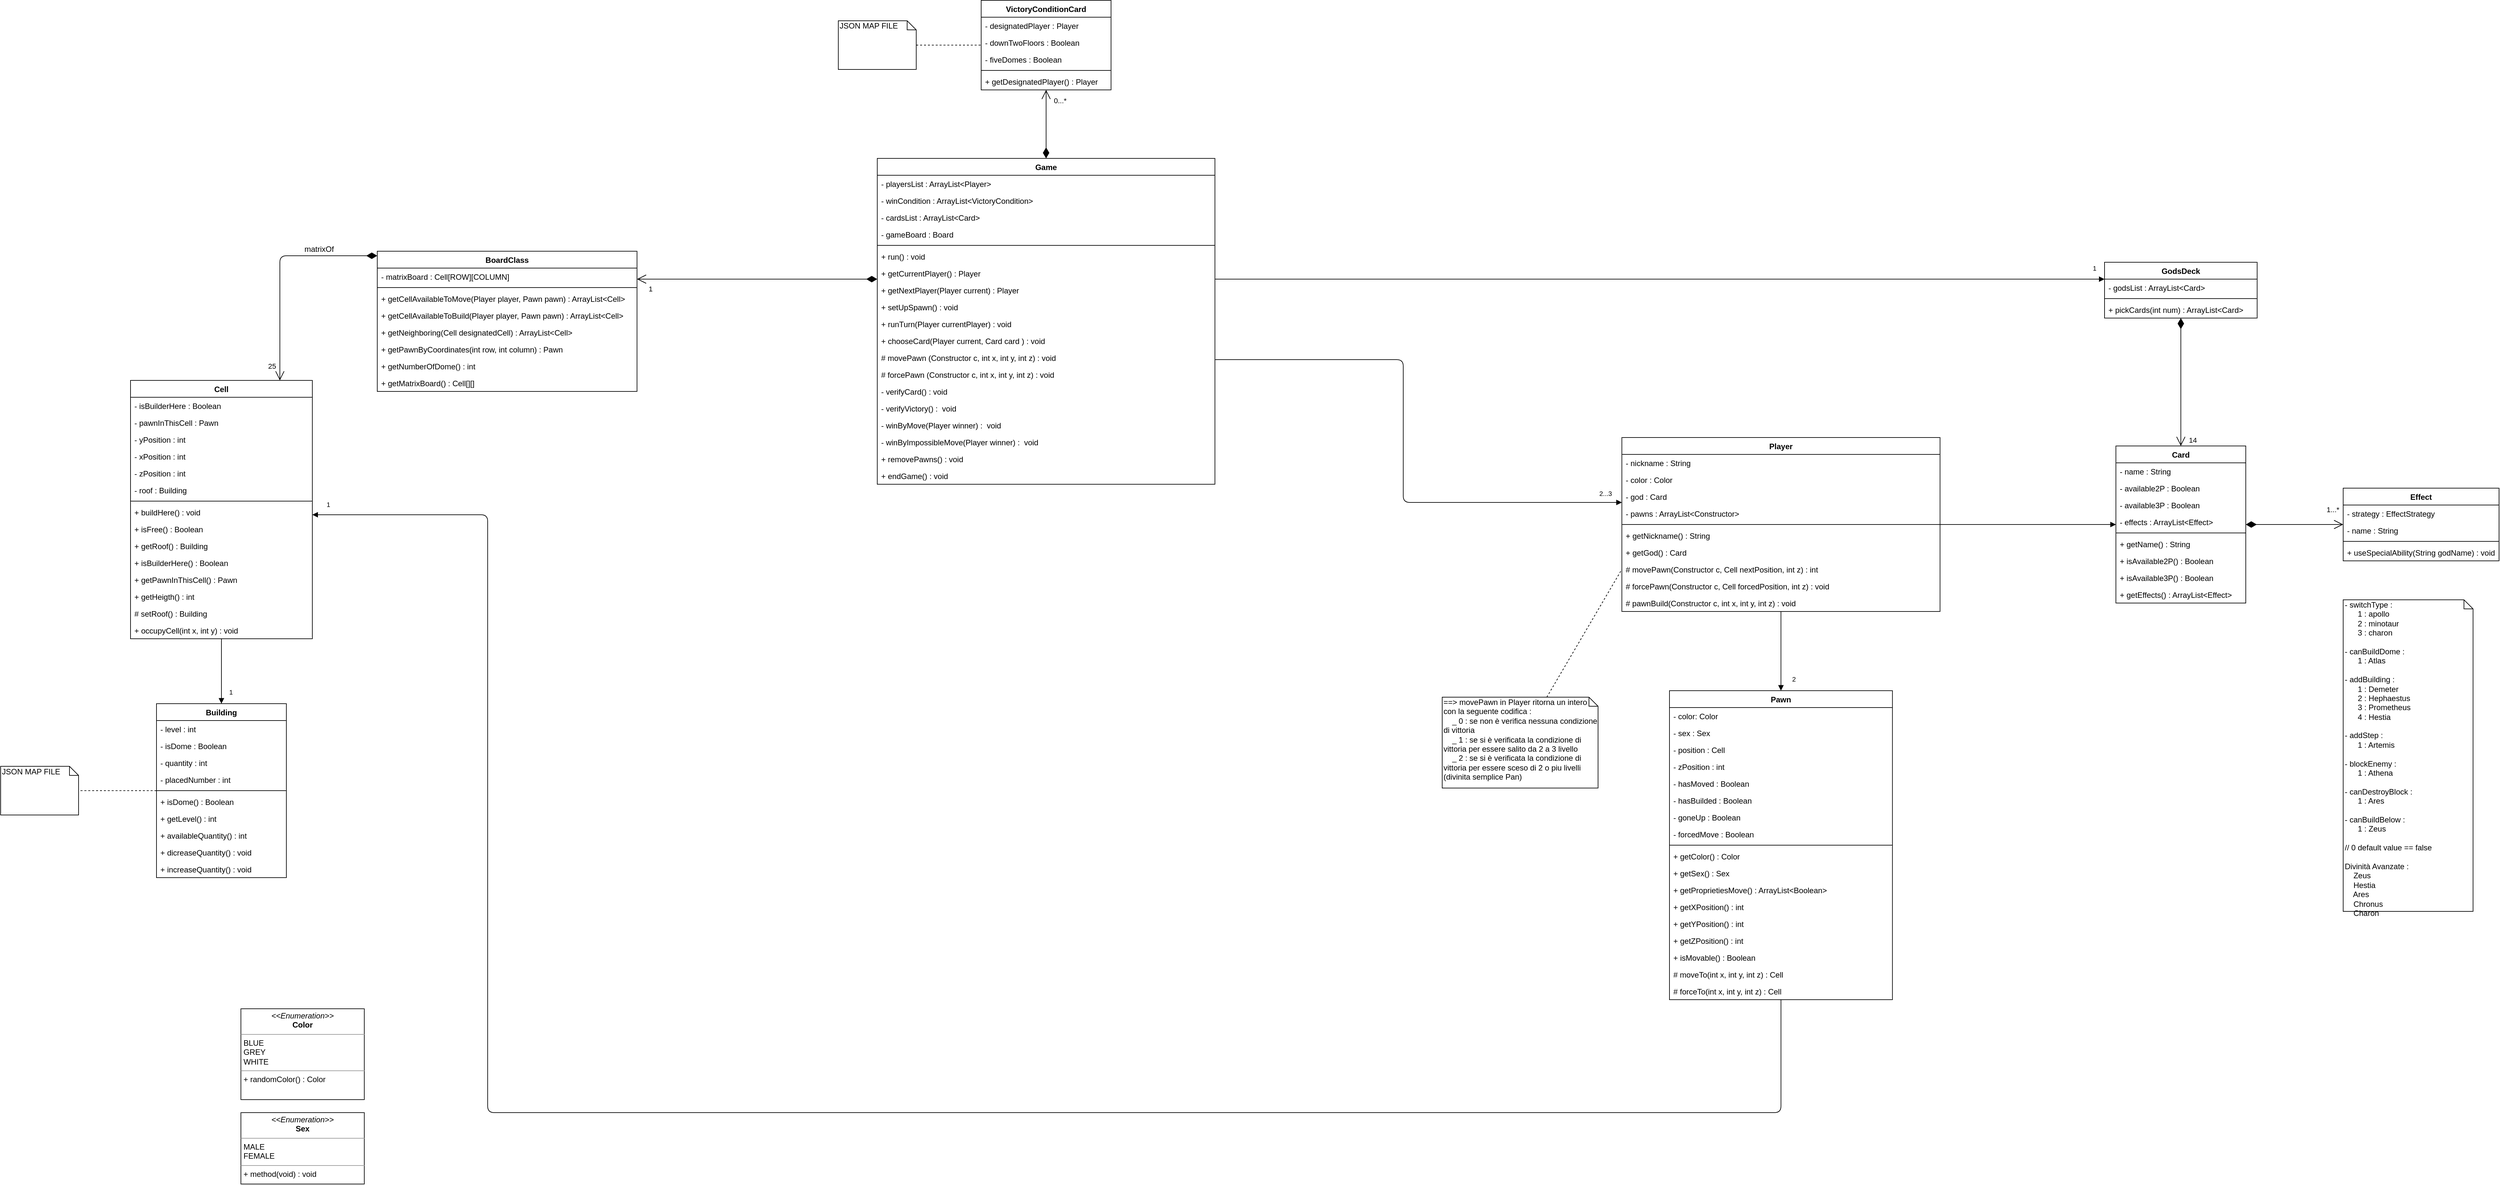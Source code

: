 <mxfile version="12.6.5" type="device"><diagram id="C5RBs43oDa-KdzZeNtuy" name="Page-1"><mxGraphModel dx="3125" dy="2961" grid="1" gridSize="10" guides="1" tooltips="1" connect="1" arrows="1" fold="1" page="1" pageScale="1" pageWidth="827" pageHeight="1169" math="0" shadow="0"><root><mxCell id="WIyWlLk6GJQsqaUBKTNV-0"/><mxCell id="WIyWlLk6GJQsqaUBKTNV-1" parent="WIyWlLk6GJQsqaUBKTNV-0"/><mxCell id="KKBj19ePeuLJQEBYgydt-0" value="BoardClass" style="swimlane;fontStyle=1;align=center;verticalAlign=top;childLayout=stackLayout;horizontal=1;startSize=26;horizontalStack=0;resizeParent=1;resizeParentMax=0;resizeLast=0;collapsible=1;marginBottom=0;" parent="WIyWlLk6GJQsqaUBKTNV-1" vertex="1"><mxGeometry x="170" y="113" width="400" height="216" as="geometry"/></mxCell><mxCell id="KKBj19ePeuLJQEBYgydt-1" value="- matrixBoard : Cell[ROW][COLUMN]" style="text;strokeColor=none;fillColor=none;align=left;verticalAlign=top;spacingLeft=4;spacingRight=4;overflow=hidden;rotatable=0;points=[[0,0.5],[1,0.5]];portConstraint=eastwest;" parent="KKBj19ePeuLJQEBYgydt-0" vertex="1"><mxGeometry y="26" width="400" height="26" as="geometry"/></mxCell><mxCell id="KKBj19ePeuLJQEBYgydt-2" value="" style="line;strokeWidth=1;fillColor=none;align=left;verticalAlign=middle;spacingTop=-1;spacingLeft=3;spacingRight=3;rotatable=0;labelPosition=right;points=[];portConstraint=eastwest;" parent="KKBj19ePeuLJQEBYgydt-0" vertex="1"><mxGeometry y="52" width="400" height="8" as="geometry"/></mxCell><mxCell id="EL_tBwu9Z3KFaEUrqZkQ-2" value="+ getCellAvailableToMove(Player player, Pawn pawn) : ArrayList&lt;Cell&gt;" style="text;strokeColor=none;fillColor=none;align=left;verticalAlign=top;spacingLeft=4;spacingRight=4;overflow=hidden;rotatable=0;points=[[0,0.5],[1,0.5]];portConstraint=eastwest;" parent="KKBj19ePeuLJQEBYgydt-0" vertex="1"><mxGeometry y="60" width="400" height="26" as="geometry"/></mxCell><mxCell id="ksKZEaWM99kx8WfKfbnw-0" value="+ getCellAvailableToBuild(Player player, Pawn pawn) : ArrayList&lt;Cell&gt;" style="text;strokeColor=none;fillColor=none;align=left;verticalAlign=top;spacingLeft=4;spacingRight=4;overflow=hidden;rotatable=0;points=[[0,0.5],[1,0.5]];portConstraint=eastwest;" parent="KKBj19ePeuLJQEBYgydt-0" vertex="1"><mxGeometry y="86" width="400" height="26" as="geometry"/></mxCell><mxCell id="ksKZEaWM99kx8WfKfbnw-1" value="+ getNeighboring(Cell designatedCell) : ArrayList&lt;Cell&gt;" style="text;strokeColor=none;fillColor=none;align=left;verticalAlign=top;spacingLeft=4;spacingRight=4;overflow=hidden;rotatable=0;points=[[0,0.5],[1,0.5]];portConstraint=eastwest;" parent="KKBj19ePeuLJQEBYgydt-0" vertex="1"><mxGeometry y="112" width="400" height="26" as="geometry"/></mxCell><mxCell id="TvlhtUGF-s3SV8EAWSFl-13" value="+ getPawnByCoordinates(int row, int column) : Pawn" style="text;strokeColor=none;fillColor=none;align=left;verticalAlign=top;spacingLeft=4;spacingRight=4;overflow=hidden;rotatable=0;points=[[0,0.5],[1,0.5]];portConstraint=eastwest;" parent="KKBj19ePeuLJQEBYgydt-0" vertex="1"><mxGeometry y="138" width="400" height="26" as="geometry"/></mxCell><mxCell id="EL_tBwu9Z3KFaEUrqZkQ-1" value="+ getNumberOfDome() : int" style="text;strokeColor=none;fillColor=none;align=left;verticalAlign=top;spacingLeft=4;spacingRight=4;overflow=hidden;rotatable=0;points=[[0,0.5],[1,0.5]];portConstraint=eastwest;" parent="KKBj19ePeuLJQEBYgydt-0" vertex="1"><mxGeometry y="164" width="400" height="26" as="geometry"/></mxCell><mxCell id="KKBj19ePeuLJQEBYgydt-3" value="+ getMatrixBoard() : Cell[][]" style="text;strokeColor=none;fillColor=none;align=left;verticalAlign=top;spacingLeft=4;spacingRight=4;overflow=hidden;rotatable=0;points=[[0,0.5],[1,0.5]];portConstraint=eastwest;" parent="KKBj19ePeuLJQEBYgydt-0" vertex="1"><mxGeometry y="190" width="400" height="26" as="geometry"/></mxCell><mxCell id="KKBj19ePeuLJQEBYgydt-4" value="Pawn" style="swimlane;fontStyle=1;align=center;verticalAlign=top;childLayout=stackLayout;horizontal=1;startSize=26;horizontalStack=0;resizeParent=1;resizeParentMax=0;resizeLast=0;collapsible=1;marginBottom=0;" parent="WIyWlLk6GJQsqaUBKTNV-1" vertex="1"><mxGeometry x="2160" y="790" width="343.35" height="476" as="geometry"/></mxCell><mxCell id="KKBj19ePeuLJQEBYgydt-5" value="- color: Color" style="text;strokeColor=none;fillColor=none;align=left;verticalAlign=top;spacingLeft=4;spacingRight=4;overflow=hidden;rotatable=0;points=[[0,0.5],[1,0.5]];portConstraint=eastwest;" parent="KKBj19ePeuLJQEBYgydt-4" vertex="1"><mxGeometry y="26" width="343.35" height="26" as="geometry"/></mxCell><mxCell id="mHpFmc2E0BVhhPX51jJ9-6" value="- sex : Sex" style="text;strokeColor=none;fillColor=none;align=left;verticalAlign=top;spacingLeft=4;spacingRight=4;overflow=hidden;rotatable=0;points=[[0,0.5],[1,0.5]];portConstraint=eastwest;" parent="KKBj19ePeuLJQEBYgydt-4" vertex="1"><mxGeometry y="52" width="343.35" height="26" as="geometry"/></mxCell><mxCell id="TvlhtUGF-s3SV8EAWSFl-18" value="- position : Cell" style="text;strokeColor=none;fillColor=none;align=left;verticalAlign=top;spacingLeft=4;spacingRight=4;overflow=hidden;rotatable=0;points=[[0,0.5],[1,0.5]];portConstraint=eastwest;" parent="KKBj19ePeuLJQEBYgydt-4" vertex="1"><mxGeometry y="78" width="343.35" height="26" as="geometry"/></mxCell><mxCell id="KKBj19ePeuLJQEBYgydt-9" value="- zPosition : int" style="text;strokeColor=none;fillColor=none;align=left;verticalAlign=top;spacingLeft=4;spacingRight=4;overflow=hidden;rotatable=0;points=[[0,0.5],[1,0.5]];portConstraint=eastwest;" parent="KKBj19ePeuLJQEBYgydt-4" vertex="1"><mxGeometry y="104" width="343.35" height="26" as="geometry"/></mxCell><mxCell id="KKBj19ePeuLJQEBYgydt-13" value="- hasMoved : Boolean" style="text;strokeColor=none;fillColor=none;align=left;verticalAlign=top;spacingLeft=4;spacingRight=4;overflow=hidden;rotatable=0;points=[[0,0.5],[1,0.5]];portConstraint=eastwest;" parent="KKBj19ePeuLJQEBYgydt-4" vertex="1"><mxGeometry y="130" width="343.35" height="26" as="geometry"/></mxCell><mxCell id="KKBj19ePeuLJQEBYgydt-14" value="- hasBuilded : Boolean" style="text;strokeColor=none;fillColor=none;align=left;verticalAlign=top;spacingLeft=4;spacingRight=4;overflow=hidden;rotatable=0;points=[[0,0.5],[1,0.5]];portConstraint=eastwest;" parent="KKBj19ePeuLJQEBYgydt-4" vertex="1"><mxGeometry y="156" width="343.35" height="26" as="geometry"/></mxCell><mxCell id="KKBj19ePeuLJQEBYgydt-15" value="- goneUp : Boolean" style="text;strokeColor=none;fillColor=none;align=left;verticalAlign=top;spacingLeft=4;spacingRight=4;overflow=hidden;rotatable=0;points=[[0,0.5],[1,0.5]];portConstraint=eastwest;" parent="KKBj19ePeuLJQEBYgydt-4" vertex="1"><mxGeometry y="182" width="343.35" height="26" as="geometry"/></mxCell><mxCell id="KKBj19ePeuLJQEBYgydt-8" value="- forcedMove : Boolean" style="text;strokeColor=none;fillColor=none;align=left;verticalAlign=top;spacingLeft=4;spacingRight=4;overflow=hidden;rotatable=0;points=[[0,0.5],[1,0.5]];portConstraint=eastwest;" parent="KKBj19ePeuLJQEBYgydt-4" vertex="1"><mxGeometry y="208" width="343.35" height="26" as="geometry"/></mxCell><mxCell id="KKBj19ePeuLJQEBYgydt-6" value="" style="line;strokeWidth=1;fillColor=none;align=left;verticalAlign=middle;spacingTop=-1;spacingLeft=3;spacingRight=3;rotatable=0;labelPosition=right;points=[];portConstraint=eastwest;" parent="KKBj19ePeuLJQEBYgydt-4" vertex="1"><mxGeometry y="234" width="343.35" height="8" as="geometry"/></mxCell><mxCell id="zfdEBgsm6b1xXmvojQ0t-10" value="+ getColor() : Color" style="text;strokeColor=none;fillColor=none;align=left;verticalAlign=top;spacingLeft=4;spacingRight=4;overflow=hidden;rotatable=0;points=[[0,0.5],[1,0.5]];portConstraint=eastwest;" parent="KKBj19ePeuLJQEBYgydt-4" vertex="1"><mxGeometry y="242" width="343.35" height="26" as="geometry"/></mxCell><mxCell id="zfdEBgsm6b1xXmvojQ0t-11" value="+ getSex() : Sex" style="text;strokeColor=none;fillColor=none;align=left;verticalAlign=top;spacingLeft=4;spacingRight=4;overflow=hidden;rotatable=0;points=[[0,0.5],[1,0.5]];portConstraint=eastwest;" parent="KKBj19ePeuLJQEBYgydt-4" vertex="1"><mxGeometry y="268" width="343.35" height="26" as="geometry"/></mxCell><mxCell id="zfdEBgsm6b1xXmvojQ0t-12" value="+ getProprietiesMove() : ArrayList&lt;Boolean&gt;" style="text;strokeColor=none;fillColor=none;align=left;verticalAlign=top;spacingLeft=4;spacingRight=4;overflow=hidden;rotatable=0;points=[[0,0.5],[1,0.5]];portConstraint=eastwest;" parent="KKBj19ePeuLJQEBYgydt-4" vertex="1"><mxGeometry y="294" width="343.35" height="26" as="geometry"/></mxCell><mxCell id="TvlhtUGF-s3SV8EAWSFl-21" value="+ getXPosition() : int " style="text;strokeColor=none;fillColor=none;align=left;verticalAlign=top;spacingLeft=4;spacingRight=4;overflow=hidden;rotatable=0;points=[[0,0.5],[1,0.5]];portConstraint=eastwest;" parent="KKBj19ePeuLJQEBYgydt-4" vertex="1"><mxGeometry y="320" width="343.35" height="26" as="geometry"/></mxCell><mxCell id="TvlhtUGF-s3SV8EAWSFl-20" value="+ getYPosition() : int " style="text;strokeColor=none;fillColor=none;align=left;verticalAlign=top;spacingLeft=4;spacingRight=4;overflow=hidden;rotatable=0;points=[[0,0.5],[1,0.5]];portConstraint=eastwest;" parent="KKBj19ePeuLJQEBYgydt-4" vertex="1"><mxGeometry y="346" width="343.35" height="26" as="geometry"/></mxCell><mxCell id="mHpFmc2E0BVhhPX51jJ9-18" value="+ getZPosition() : int " style="text;strokeColor=none;fillColor=none;align=left;verticalAlign=top;spacingLeft=4;spacingRight=4;overflow=hidden;rotatable=0;points=[[0,0.5],[1,0.5]];portConstraint=eastwest;" parent="KKBj19ePeuLJQEBYgydt-4" vertex="1"><mxGeometry y="372" width="343.35" height="26" as="geometry"/></mxCell><mxCell id="zfdEBgsm6b1xXmvojQ0t-18" value="+ isMovable() : Boolean" style="text;strokeColor=none;fillColor=none;align=left;verticalAlign=top;spacingLeft=4;spacingRight=4;overflow=hidden;rotatable=0;points=[[0,0.5],[1,0.5]];portConstraint=eastwest;" parent="KKBj19ePeuLJQEBYgydt-4" vertex="1"><mxGeometry y="398" width="343.35" height="26" as="geometry"/></mxCell><mxCell id="SgNiguLslUv2GDjwK0OZ-14" value="# moveTo(int x, int y, int z) : Cell" style="text;strokeColor=none;fillColor=none;align=left;verticalAlign=top;spacingLeft=4;spacingRight=4;overflow=hidden;rotatable=0;points=[[0,0.5],[1,0.5]];portConstraint=eastwest;" parent="KKBj19ePeuLJQEBYgydt-4" vertex="1"><mxGeometry y="424" width="343.35" height="26" as="geometry"/></mxCell><mxCell id="zfdEBgsm6b1xXmvojQ0t-13" value="# forceTo(int x, int y, int z) : Cell" style="text;strokeColor=none;fillColor=none;align=left;verticalAlign=top;spacingLeft=4;spacingRight=4;overflow=hidden;rotatable=0;points=[[0,0.5],[1,0.5]];portConstraint=eastwest;" parent="KKBj19ePeuLJQEBYgydt-4" vertex="1"><mxGeometry y="450" width="343.35" height="26" as="geometry"/></mxCell><mxCell id="KKBj19ePeuLJQEBYgydt-16" value="Building" style="swimlane;fontStyle=1;align=center;verticalAlign=top;childLayout=stackLayout;horizontal=1;startSize=26;horizontalStack=0;resizeParent=1;resizeParentMax=0;resizeLast=0;collapsible=1;marginBottom=0;" parent="WIyWlLk6GJQsqaUBKTNV-1" vertex="1"><mxGeometry x="-170" y="810" width="200" height="268" as="geometry"/></mxCell><mxCell id="KKBj19ePeuLJQEBYgydt-20" value="- level : int" style="text;strokeColor=none;fillColor=none;align=left;verticalAlign=top;spacingLeft=4;spacingRight=4;overflow=hidden;rotatable=0;points=[[0,0.5],[1,0.5]];portConstraint=eastwest;" parent="KKBj19ePeuLJQEBYgydt-16" vertex="1"><mxGeometry y="26" width="200" height="26" as="geometry"/></mxCell><mxCell id="KKBj19ePeuLJQEBYgydt-21" value="- isDome : Boolean" style="text;strokeColor=none;fillColor=none;align=left;verticalAlign=top;spacingLeft=4;spacingRight=4;overflow=hidden;rotatable=0;points=[[0,0.5],[1,0.5]];portConstraint=eastwest;" parent="KKBj19ePeuLJQEBYgydt-16" vertex="1"><mxGeometry y="52" width="200" height="26" as="geometry"/></mxCell><mxCell id="KKBj19ePeuLJQEBYgydt-22" value="- quantity : int" style="text;strokeColor=none;fillColor=none;align=left;verticalAlign=top;spacingLeft=4;spacingRight=4;overflow=hidden;rotatable=0;points=[[0,0.5],[1,0.5]];portConstraint=eastwest;" parent="KKBj19ePeuLJQEBYgydt-16" vertex="1"><mxGeometry y="78" width="200" height="26" as="geometry"/></mxCell><mxCell id="KKBj19ePeuLJQEBYgydt-23" value="- placedNumber : int" style="text;strokeColor=none;fillColor=none;align=left;verticalAlign=top;spacingLeft=4;spacingRight=4;overflow=hidden;rotatable=0;points=[[0,0.5],[1,0.5]];portConstraint=eastwest;" parent="KKBj19ePeuLJQEBYgydt-16" vertex="1"><mxGeometry y="104" width="200" height="26" as="geometry"/></mxCell><mxCell id="KKBj19ePeuLJQEBYgydt-18" value="" style="line;strokeWidth=1;fillColor=none;align=left;verticalAlign=middle;spacingTop=-1;spacingLeft=3;spacingRight=3;rotatable=0;labelPosition=right;points=[];portConstraint=eastwest;" parent="KKBj19ePeuLJQEBYgydt-16" vertex="1"><mxGeometry y="130" width="200" height="8" as="geometry"/></mxCell><mxCell id="KKBj19ePeuLJQEBYgydt-19" value="+ isDome() : Boolean&#10;" style="text;strokeColor=none;fillColor=none;align=left;verticalAlign=top;spacingLeft=4;spacingRight=4;overflow=hidden;rotatable=0;points=[[0,0.5],[1,0.5]];portConstraint=eastwest;" parent="KKBj19ePeuLJQEBYgydt-16" vertex="1"><mxGeometry y="138" width="200" height="26" as="geometry"/></mxCell><mxCell id="zfdEBgsm6b1xXmvojQ0t-14" value="+ getLevel() : int" style="text;strokeColor=none;fillColor=none;align=left;verticalAlign=top;spacingLeft=4;spacingRight=4;overflow=hidden;rotatable=0;points=[[0,0.5],[1,0.5]];portConstraint=eastwest;" parent="KKBj19ePeuLJQEBYgydt-16" vertex="1"><mxGeometry y="164" width="200" height="26" as="geometry"/></mxCell><mxCell id="zfdEBgsm6b1xXmvojQ0t-15" value="+ availableQuantity() : int" style="text;strokeColor=none;fillColor=none;align=left;verticalAlign=top;spacingLeft=4;spacingRight=4;overflow=hidden;rotatable=0;points=[[0,0.5],[1,0.5]];portConstraint=eastwest;" parent="KKBj19ePeuLJQEBYgydt-16" vertex="1"><mxGeometry y="190" width="200" height="26" as="geometry"/></mxCell><mxCell id="EL_tBwu9Z3KFaEUrqZkQ-5" value="+ dicreaseQuantity() : void" style="text;strokeColor=none;fillColor=none;align=left;verticalAlign=top;spacingLeft=4;spacingRight=4;overflow=hidden;rotatable=0;points=[[0,0.5],[1,0.5]];portConstraint=eastwest;" parent="KKBj19ePeuLJQEBYgydt-16" vertex="1"><mxGeometry y="216" width="200" height="26" as="geometry"/></mxCell><mxCell id="zfdEBgsm6b1xXmvojQ0t-16" value="+ increaseQuantity() : void" style="text;strokeColor=none;fillColor=none;align=left;verticalAlign=top;spacingLeft=4;spacingRight=4;overflow=hidden;rotatable=0;points=[[0,0.5],[1,0.5]];portConstraint=eastwest;" parent="KKBj19ePeuLJQEBYgydt-16" vertex="1"><mxGeometry y="242" width="200" height="26" as="geometry"/></mxCell><mxCell id="KKBj19ePeuLJQEBYgydt-24" value="Cell" style="swimlane;fontStyle=1;align=center;verticalAlign=top;childLayout=stackLayout;horizontal=1;startSize=26;horizontalStack=0;resizeParent=1;resizeParentMax=0;resizeLast=0;collapsible=1;marginBottom=0;" parent="WIyWlLk6GJQsqaUBKTNV-1" vertex="1"><mxGeometry x="-210" y="312" width="280" height="398" as="geometry"/></mxCell><mxCell id="KKBj19ePeuLJQEBYgydt-28" value="- isBuilderHere : Boolean" style="text;strokeColor=none;fillColor=none;align=left;verticalAlign=top;spacingLeft=4;spacingRight=4;overflow=hidden;rotatable=0;points=[[0,0.5],[1,0.5]];portConstraint=eastwest;" parent="KKBj19ePeuLJQEBYgydt-24" vertex="1"><mxGeometry y="26" width="280" height="26" as="geometry"/></mxCell><mxCell id="KKBj19ePeuLJQEBYgydt-29" value="- pawnInThisCell : Pawn" style="text;strokeColor=none;fillColor=none;align=left;verticalAlign=top;spacingLeft=4;spacingRight=4;overflow=hidden;rotatable=0;points=[[0,0.5],[1,0.5]];portConstraint=eastwest;" parent="KKBj19ePeuLJQEBYgydt-24" vertex="1"><mxGeometry y="52" width="280" height="26" as="geometry"/></mxCell><mxCell id="KKBj19ePeuLJQEBYgydt-31" value="- yPosition : int" style="text;strokeColor=none;fillColor=none;align=left;verticalAlign=top;spacingLeft=4;spacingRight=4;overflow=hidden;rotatable=0;points=[[0,0.5],[1,0.5]];portConstraint=eastwest;" parent="KKBj19ePeuLJQEBYgydt-24" vertex="1"><mxGeometry y="78" width="280" height="26" as="geometry"/></mxCell><mxCell id="KKBj19ePeuLJQEBYgydt-30" value="- xPosition : int" style="text;strokeColor=none;fillColor=none;align=left;verticalAlign=top;spacingLeft=4;spacingRight=4;overflow=hidden;rotatable=0;points=[[0,0.5],[1,0.5]];portConstraint=eastwest;" parent="KKBj19ePeuLJQEBYgydt-24" vertex="1"><mxGeometry y="104" width="280" height="26" as="geometry"/></mxCell><mxCell id="jYxs4LDhrJ-TmReLgMyf-0" value="- zPosition : int" style="text;strokeColor=none;fillColor=none;align=left;verticalAlign=top;spacingLeft=4;spacingRight=4;overflow=hidden;rotatable=0;points=[[0,0.5],[1,0.5]];portConstraint=eastwest;" parent="KKBj19ePeuLJQEBYgydt-24" vertex="1"><mxGeometry y="130" width="280" height="26" as="geometry"/></mxCell><mxCell id="KKBj19ePeuLJQEBYgydt-25" value="- roof : Building" style="text;strokeColor=none;fillColor=none;align=left;verticalAlign=top;spacingLeft=4;spacingRight=4;overflow=hidden;rotatable=0;points=[[0,0.5],[1,0.5]];portConstraint=eastwest;" parent="KKBj19ePeuLJQEBYgydt-24" vertex="1"><mxGeometry y="156" width="280" height="26" as="geometry"/></mxCell><mxCell id="KKBj19ePeuLJQEBYgydt-26" value="" style="line;strokeWidth=1;fillColor=none;align=left;verticalAlign=middle;spacingTop=-1;spacingLeft=3;spacingRight=3;rotatable=0;labelPosition=right;points=[];portConstraint=eastwest;" parent="KKBj19ePeuLJQEBYgydt-24" vertex="1"><mxGeometry y="182" width="280" height="8" as="geometry"/></mxCell><mxCell id="EL_tBwu9Z3KFaEUrqZkQ-3" value="+ buildHere() : void" style="text;strokeColor=none;fillColor=none;align=left;verticalAlign=top;spacingLeft=4;spacingRight=4;overflow=hidden;rotatable=0;points=[[0,0.5],[1,0.5]];portConstraint=eastwest;" parent="KKBj19ePeuLJQEBYgydt-24" vertex="1"><mxGeometry y="190" width="280" height="26" as="geometry"/></mxCell><mxCell id="zfdEBgsm6b1xXmvojQ0t-3" value="+ isFree() : Boolean" style="text;strokeColor=none;fillColor=none;align=left;verticalAlign=top;spacingLeft=4;spacingRight=4;overflow=hidden;rotatable=0;points=[[0,0.5],[1,0.5]];portConstraint=eastwest;" parent="KKBj19ePeuLJQEBYgydt-24" vertex="1"><mxGeometry y="216" width="280" height="26" as="geometry"/></mxCell><mxCell id="EL_tBwu9Z3KFaEUrqZkQ-4" value="+ getRoof() : Building" style="text;strokeColor=none;fillColor=none;align=left;verticalAlign=top;spacingLeft=4;spacingRight=4;overflow=hidden;rotatable=0;points=[[0,0.5],[1,0.5]];portConstraint=eastwest;" parent="KKBj19ePeuLJQEBYgydt-24" vertex="1"><mxGeometry y="242" width="280" height="26" as="geometry"/></mxCell><mxCell id="ksKZEaWM99kx8WfKfbnw-2" value="+ isBuilderHere() : Boolean" style="text;strokeColor=none;fillColor=none;align=left;verticalAlign=top;spacingLeft=4;spacingRight=4;overflow=hidden;rotatable=0;points=[[0,0.5],[1,0.5]];portConstraint=eastwest;" parent="KKBj19ePeuLJQEBYgydt-24" vertex="1"><mxGeometry y="268" width="280" height="26" as="geometry"/></mxCell><mxCell id="zfdEBgsm6b1xXmvojQ0t-4" value="+ getPawnInThisCell() : Pawn" style="text;strokeColor=none;fillColor=none;align=left;verticalAlign=top;spacingLeft=4;spacingRight=4;overflow=hidden;rotatable=0;points=[[0,0.5],[1,0.5]];portConstraint=eastwest;" parent="KKBj19ePeuLJQEBYgydt-24" vertex="1"><mxGeometry y="294" width="280" height="26" as="geometry"/></mxCell><mxCell id="jYxs4LDhrJ-TmReLgMyf-1" value="+ getHeigth() : int" style="text;strokeColor=none;fillColor=none;align=left;verticalAlign=top;spacingLeft=4;spacingRight=4;overflow=hidden;rotatable=0;points=[[0,0.5],[1,0.5]];portConstraint=eastwest;" parent="KKBj19ePeuLJQEBYgydt-24" vertex="1"><mxGeometry y="320" width="280" height="26" as="geometry"/></mxCell><mxCell id="zfdEBgsm6b1xXmvojQ0t-17" value="# setRoof() : Building" style="text;strokeColor=none;fillColor=none;align=left;verticalAlign=top;spacingLeft=4;spacingRight=4;overflow=hidden;rotatable=0;points=[[0,0.5],[1,0.5]];portConstraint=eastwest;" parent="KKBj19ePeuLJQEBYgydt-24" vertex="1"><mxGeometry y="346" width="280" height="26" as="geometry"/></mxCell><mxCell id="jYxs4LDhrJ-TmReLgMyf-7" value="+ occupyCell(int x, int y) : void" style="text;strokeColor=none;fillColor=none;align=left;verticalAlign=top;spacingLeft=4;spacingRight=4;overflow=hidden;rotatable=0;points=[[0,0.5],[1,0.5]];portConstraint=eastwest;" parent="KKBj19ePeuLJQEBYgydt-24" vertex="1"><mxGeometry y="372" width="280" height="26" as="geometry"/></mxCell><mxCell id="KKBj19ePeuLJQEBYgydt-38" value="Card" style="swimlane;fontStyle=1;align=center;verticalAlign=top;childLayout=stackLayout;horizontal=1;startSize=26;horizontalStack=0;resizeParent=1;resizeParentMax=0;resizeLast=0;collapsible=1;marginBottom=0;" parent="WIyWlLk6GJQsqaUBKTNV-1" vertex="1"><mxGeometry x="2847.5" y="413.0" width="200" height="242" as="geometry"/></mxCell><mxCell id="KKBj19ePeuLJQEBYgydt-42" value="- name : String" style="text;strokeColor=none;fillColor=none;align=left;verticalAlign=top;spacingLeft=4;spacingRight=4;overflow=hidden;rotatable=0;points=[[0,0.5],[1,0.5]];portConstraint=eastwest;" parent="KKBj19ePeuLJQEBYgydt-38" vertex="1"><mxGeometry y="26" width="200" height="26" as="geometry"/></mxCell><mxCell id="KKBj19ePeuLJQEBYgydt-43" value="- available2P : Boolean" style="text;strokeColor=none;fillColor=none;align=left;verticalAlign=top;spacingLeft=4;spacingRight=4;overflow=hidden;rotatable=0;points=[[0,0.5],[1,0.5]];portConstraint=eastwest;" parent="KKBj19ePeuLJQEBYgydt-38" vertex="1"><mxGeometry y="52" width="200" height="26" as="geometry"/></mxCell><mxCell id="KKBj19ePeuLJQEBYgydt-44" value="- available3P : Boolean" style="text;strokeColor=none;fillColor=none;align=left;verticalAlign=top;spacingLeft=4;spacingRight=4;overflow=hidden;rotatable=0;points=[[0,0.5],[1,0.5]];portConstraint=eastwest;" parent="KKBj19ePeuLJQEBYgydt-38" vertex="1"><mxGeometry y="78" width="200" height="26" as="geometry"/></mxCell><mxCell id="KKBj19ePeuLJQEBYgydt-45" value="- effects : ArrayList&lt;Effect&gt;" style="text;strokeColor=none;fillColor=none;align=left;verticalAlign=top;spacingLeft=4;spacingRight=4;overflow=hidden;rotatable=0;points=[[0,0.5],[1,0.5]];portConstraint=eastwest;" parent="KKBj19ePeuLJQEBYgydt-38" vertex="1"><mxGeometry y="104" width="200" height="26" as="geometry"/></mxCell><mxCell id="KKBj19ePeuLJQEBYgydt-40" value="" style="line;strokeWidth=1;fillColor=none;align=left;verticalAlign=middle;spacingTop=-1;spacingLeft=3;spacingRight=3;rotatable=0;labelPosition=right;points=[];portConstraint=eastwest;" parent="KKBj19ePeuLJQEBYgydt-38" vertex="1"><mxGeometry y="130" width="200" height="8" as="geometry"/></mxCell><mxCell id="zfdEBgsm6b1xXmvojQ0t-44" value="+ getName() : String" style="text;strokeColor=none;fillColor=none;align=left;verticalAlign=top;spacingLeft=4;spacingRight=4;overflow=hidden;rotatable=0;points=[[0,0.5],[1,0.5]];portConstraint=eastwest;" parent="KKBj19ePeuLJQEBYgydt-38" vertex="1"><mxGeometry y="138" width="200" height="26" as="geometry"/></mxCell><mxCell id="zfdEBgsm6b1xXmvojQ0t-45" value="+ isAvailable2P() : Boolean" style="text;strokeColor=none;fillColor=none;align=left;verticalAlign=top;spacingLeft=4;spacingRight=4;overflow=hidden;rotatable=0;points=[[0,0.5],[1,0.5]];portConstraint=eastwest;" parent="KKBj19ePeuLJQEBYgydt-38" vertex="1"><mxGeometry y="164" width="200" height="26" as="geometry"/></mxCell><mxCell id="zfdEBgsm6b1xXmvojQ0t-46" value="+ isAvailable3P() : Boolean" style="text;strokeColor=none;fillColor=none;align=left;verticalAlign=top;spacingLeft=4;spacingRight=4;overflow=hidden;rotatable=0;points=[[0,0.5],[1,0.5]];portConstraint=eastwest;" parent="KKBj19ePeuLJQEBYgydt-38" vertex="1"><mxGeometry y="190" width="200" height="26" as="geometry"/></mxCell><mxCell id="KKBj19ePeuLJQEBYgydt-41" value="+ getEffects() : ArrayList&lt;Effect&gt;" style="text;strokeColor=none;fillColor=none;align=left;verticalAlign=top;spacingLeft=4;spacingRight=4;overflow=hidden;rotatable=0;points=[[0,0.5],[1,0.5]];portConstraint=eastwest;" parent="KKBj19ePeuLJQEBYgydt-38" vertex="1"><mxGeometry y="216" width="200" height="26" as="geometry"/></mxCell><mxCell id="KKBj19ePeuLJQEBYgydt-60" value="1...*" style="endArrow=open;html=1;endSize=12;startArrow=diamondThin;startSize=14;startFill=1;edgeStyle=orthogonalEdgeStyle;align=left;verticalAlign=bottom;" parent="WIyWlLk6GJQsqaUBKTNV-1" source="KKBj19ePeuLJQEBYgydt-38" target="_ct8d4USggh4X_rLUJjS-0" edge="1"><mxGeometry x="0.633" y="14" relative="1" as="geometry"><mxPoint x="2852.5" y="485.67" as="sourcePoint"/><mxPoint x="3177.5" y="550" as="targetPoint"/><mxPoint as="offset"/><Array as="points"/></mxGeometry></mxCell><mxCell id="zfdEBgsm6b1xXmvojQ0t-0" value="25" style="endArrow=open;html=1;endSize=12;startArrow=diamondThin;startSize=14;startFill=1;edgeStyle=orthogonalEdgeStyle;align=left;verticalAlign=bottom;" parent="WIyWlLk6GJQsqaUBKTNV-1" source="KKBj19ePeuLJQEBYgydt-0" target="KKBj19ePeuLJQEBYgydt-24" edge="1"><mxGeometry x="0.922" y="-20" relative="1" as="geometry"><mxPoint x="440" y="267" as="sourcePoint"/><mxPoint x="310" y="300" as="targetPoint"/><Array as="points"><mxPoint x="20" y="120"/></Array><mxPoint as="offset"/></mxGeometry></mxCell><mxCell id="zfdEBgsm6b1xXmvojQ0t-1" value="matrixOf" style="text;html=1;align=center;verticalAlign=middle;resizable=0;points=[];autosize=1;" parent="WIyWlLk6GJQsqaUBKTNV-1" vertex="1"><mxGeometry x="50" y="100" width="60" height="20" as="geometry"/></mxCell><mxCell id="zfdEBgsm6b1xXmvojQ0t-8" value="&lt;p style=&quot;margin: 0px ; margin-top: 4px ; text-align: center&quot;&gt;&lt;i&gt;&amp;lt;&amp;lt;Enumeration&amp;gt;&amp;gt;&lt;/i&gt;&lt;br&gt;&lt;b&gt;Color&lt;/b&gt;&lt;/p&gt;&lt;hr size=&quot;1&quot;&gt;&lt;p style=&quot;margin: 0px ; margin-left: 4px&quot;&gt;BLUE&lt;/p&gt;&lt;p style=&quot;margin: 0px ; margin-left: 4px&quot;&gt;GREY&lt;/p&gt;&lt;p style=&quot;margin: 0px ; margin-left: 4px&quot;&gt;WHITE&lt;/p&gt;&lt;hr size=&quot;1&quot;&gt;&lt;p style=&quot;margin: 0px ; margin-left: 4px&quot;&gt;+ randomColor() : Color&lt;/p&gt;" style="verticalAlign=top;align=left;overflow=fill;fontSize=12;fontFamily=Helvetica;html=1;" parent="WIyWlLk6GJQsqaUBKTNV-1" vertex="1"><mxGeometry x="-40" y="1280" width="190" height="140" as="geometry"/></mxCell><mxCell id="zfdEBgsm6b1xXmvojQ0t-9" value="&lt;p style=&quot;margin: 0px ; margin-top: 4px ; text-align: center&quot;&gt;&lt;i&gt;&amp;lt;&amp;lt;Enumeration&amp;gt;&amp;gt;&lt;/i&gt;&lt;br&gt;&lt;b&gt;Sex&lt;/b&gt;&lt;/p&gt;&lt;hr size=&quot;1&quot;&gt;&lt;p style=&quot;margin: 0px ; margin-left: 4px&quot;&gt;MALE&lt;/p&gt;&lt;p style=&quot;margin: 0px ; margin-left: 4px&quot;&gt;FEMALE&lt;/p&gt;&lt;hr size=&quot;1&quot;&gt;&lt;p style=&quot;margin: 0px ; margin-left: 4px&quot;&gt;+ method(void) : void&lt;/p&gt;" style="verticalAlign=top;align=left;overflow=fill;fontSize=12;fontFamily=Helvetica;html=1;" parent="WIyWlLk6GJQsqaUBKTNV-1" vertex="1"><mxGeometry x="-40" y="1440" width="190" height="110" as="geometry"/></mxCell><mxCell id="zfdEBgsm6b1xXmvojQ0t-19" value="GodsDeck" style="swimlane;fontStyle=1;align=center;verticalAlign=top;childLayout=stackLayout;horizontal=1;startSize=26;horizontalStack=0;resizeParent=1;resizeParentMax=0;resizeLast=0;collapsible=1;marginBottom=0;" parent="WIyWlLk6GJQsqaUBKTNV-1" vertex="1"><mxGeometry x="2830" y="130" width="235" height="86" as="geometry"/></mxCell><mxCell id="zfdEBgsm6b1xXmvojQ0t-20" value="- godsList : ArrayList&lt;Card&gt;" style="text;strokeColor=none;fillColor=none;align=left;verticalAlign=top;spacingLeft=4;spacingRight=4;overflow=hidden;rotatable=0;points=[[0,0.5],[1,0.5]];portConstraint=eastwest;" parent="zfdEBgsm6b1xXmvojQ0t-19" vertex="1"><mxGeometry y="26" width="235" height="26" as="geometry"/></mxCell><mxCell id="zfdEBgsm6b1xXmvojQ0t-21" value="" style="line;strokeWidth=1;fillColor=none;align=left;verticalAlign=middle;spacingTop=-1;spacingLeft=3;spacingRight=3;rotatable=0;labelPosition=right;points=[];portConstraint=eastwest;" parent="zfdEBgsm6b1xXmvojQ0t-19" vertex="1"><mxGeometry y="52" width="235" height="8" as="geometry"/></mxCell><mxCell id="zfdEBgsm6b1xXmvojQ0t-22" value="+ pickCards(int num) : ArrayList&lt;Card&gt;" style="text;strokeColor=none;fillColor=none;align=left;verticalAlign=top;spacingLeft=4;spacingRight=4;overflow=hidden;rotatable=0;points=[[0,0.5],[1,0.5]];portConstraint=eastwest;" parent="zfdEBgsm6b1xXmvojQ0t-19" vertex="1"><mxGeometry y="60" width="235" height="26" as="geometry"/></mxCell><mxCell id="zfdEBgsm6b1xXmvojQ0t-23" value="14" style="endArrow=open;html=1;endSize=12;startArrow=diamondThin;startSize=14;startFill=1;edgeStyle=orthogonalEdgeStyle;align=left;verticalAlign=bottom;" parent="WIyWlLk6GJQsqaUBKTNV-1" source="zfdEBgsm6b1xXmvojQ0t-19" target="KKBj19ePeuLJQEBYgydt-38" edge="1"><mxGeometry x="1" y="10" relative="1" as="geometry"><mxPoint x="2827.5" y="180" as="sourcePoint"/><mxPoint x="2792.5" y="335.67" as="targetPoint"/><mxPoint as="offset"/></mxGeometry></mxCell><mxCell id="zfdEBgsm6b1xXmvojQ0t-25" value="Game" style="swimlane;fontStyle=1;align=center;verticalAlign=top;childLayout=stackLayout;horizontal=1;startSize=26;horizontalStack=0;resizeParent=1;resizeParentMax=0;resizeLast=0;collapsible=1;marginBottom=0;" parent="WIyWlLk6GJQsqaUBKTNV-1" vertex="1"><mxGeometry x="940" y="-30" width="520" height="502" as="geometry"/></mxCell><mxCell id="mHpFmc2E0BVhhPX51jJ9-22" value="- playersList : ArrayList&lt;Player&gt;" style="text;strokeColor=none;fillColor=none;align=left;verticalAlign=top;spacingLeft=4;spacingRight=4;overflow=hidden;rotatable=0;points=[[0,0.5],[1,0.5]];portConstraint=eastwest;" parent="zfdEBgsm6b1xXmvojQ0t-25" vertex="1"><mxGeometry y="26" width="520" height="26" as="geometry"/></mxCell><mxCell id="Crrb6i1tACbcyWMN-TrF-5" value="- winCondition : ArrayList&lt;VictoryCondition&gt;" style="text;strokeColor=none;fillColor=none;align=left;verticalAlign=top;spacingLeft=4;spacingRight=4;overflow=hidden;rotatable=0;points=[[0,0.5],[1,0.5]];portConstraint=eastwest;" parent="zfdEBgsm6b1xXmvojQ0t-25" vertex="1"><mxGeometry y="52" width="520" height="26" as="geometry"/></mxCell><mxCell id="jYxs4LDhrJ-TmReLgMyf-2" value="- cardsList : ArrayList&lt;Card&gt;" style="text;strokeColor=none;fillColor=none;align=left;verticalAlign=top;spacingLeft=4;spacingRight=4;overflow=hidden;rotatable=0;points=[[0,0.5],[1,0.5]];portConstraint=eastwest;" parent="zfdEBgsm6b1xXmvojQ0t-25" vertex="1"><mxGeometry y="78" width="520" height="26" as="geometry"/></mxCell><mxCell id="zfdEBgsm6b1xXmvojQ0t-26" value="- gameBoard : Board" style="text;strokeColor=none;fillColor=none;align=left;verticalAlign=top;spacingLeft=4;spacingRight=4;overflow=hidden;rotatable=0;points=[[0,0.5],[1,0.5]];portConstraint=eastwest;" parent="zfdEBgsm6b1xXmvojQ0t-25" vertex="1"><mxGeometry y="104" width="520" height="26" as="geometry"/></mxCell><mxCell id="zfdEBgsm6b1xXmvojQ0t-27" value="" style="line;strokeWidth=1;fillColor=none;align=left;verticalAlign=middle;spacingTop=-1;spacingLeft=3;spacingRight=3;rotatable=0;labelPosition=right;points=[];portConstraint=eastwest;" parent="zfdEBgsm6b1xXmvojQ0t-25" vertex="1"><mxGeometry y="130" width="520" height="8" as="geometry"/></mxCell><mxCell id="SgNiguLslUv2GDjwK0OZ-7" value="+ run() : void" style="text;strokeColor=none;fillColor=none;align=left;verticalAlign=top;spacingLeft=4;spacingRight=4;overflow=hidden;rotatable=0;points=[[0,0.5],[1,0.5]];portConstraint=eastwest;" parent="zfdEBgsm6b1xXmvojQ0t-25" vertex="1"><mxGeometry y="138" width="520" height="26" as="geometry"/></mxCell><mxCell id="mHpFmc2E0BVhhPX51jJ9-9" value="+ getCurrentPlayer() : Player" style="text;strokeColor=none;fillColor=none;align=left;verticalAlign=top;spacingLeft=4;spacingRight=4;overflow=hidden;rotatable=0;points=[[0,0.5],[1,0.5]];portConstraint=eastwest;" parent="zfdEBgsm6b1xXmvojQ0t-25" vertex="1"><mxGeometry y="164" width="520" height="26" as="geometry"/></mxCell><mxCell id="mHpFmc2E0BVhhPX51jJ9-11" value="+ getNextPlayer(Player current) : Player" style="text;strokeColor=none;fillColor=none;align=left;verticalAlign=top;spacingLeft=4;spacingRight=4;overflow=hidden;rotatable=0;points=[[0,0.5],[1,0.5]];portConstraint=eastwest;" parent="zfdEBgsm6b1xXmvojQ0t-25" vertex="1"><mxGeometry y="190" width="520" height="26" as="geometry"/></mxCell><mxCell id="mHpFmc2E0BVhhPX51jJ9-12" value="+ setUpSpawn() : void" style="text;strokeColor=none;fillColor=none;align=left;verticalAlign=top;spacingLeft=4;spacingRight=4;overflow=hidden;rotatable=0;points=[[0,0.5],[1,0.5]];portConstraint=eastwest;" parent="zfdEBgsm6b1xXmvojQ0t-25" vertex="1"><mxGeometry y="216" width="520" height="26" as="geometry"/></mxCell><mxCell id="SgNiguLslUv2GDjwK0OZ-6" value="+ runTurn(Player currentPlayer) : void " style="text;strokeColor=none;fillColor=none;align=left;verticalAlign=top;spacingLeft=4;spacingRight=4;overflow=hidden;rotatable=0;points=[[0,0.5],[1,0.5]];portConstraint=eastwest;" parent="zfdEBgsm6b1xXmvojQ0t-25" vertex="1"><mxGeometry y="242" width="520" height="26" as="geometry"/></mxCell><mxCell id="mHpFmc2E0BVhhPX51jJ9-13" value="+ chooseCard(Player current, Card card ) : void" style="text;strokeColor=none;fillColor=none;align=left;verticalAlign=top;spacingLeft=4;spacingRight=4;overflow=hidden;rotatable=0;points=[[0,0.5],[1,0.5]];portConstraint=eastwest;" parent="zfdEBgsm6b1xXmvojQ0t-25" vertex="1"><mxGeometry y="268" width="520" height="26" as="geometry"/></mxCell><mxCell id="SgNiguLslUv2GDjwK0OZ-13" value="# movePawn (Constructor c, int x, int y, int z) : void" style="text;strokeColor=none;fillColor=none;align=left;verticalAlign=top;spacingLeft=4;spacingRight=4;overflow=hidden;rotatable=0;points=[[0,0.5],[1,0.5]];portConstraint=eastwest;" parent="zfdEBgsm6b1xXmvojQ0t-25" vertex="1"><mxGeometry y="294" width="520" height="26" as="geometry"/></mxCell><mxCell id="SgNiguLslUv2GDjwK0OZ-15" value="# forcePawn (Constructor c, int x, int y, int z) : void" style="text;strokeColor=none;fillColor=none;align=left;verticalAlign=top;spacingLeft=4;spacingRight=4;overflow=hidden;rotatable=0;points=[[0,0.5],[1,0.5]];portConstraint=eastwest;" parent="zfdEBgsm6b1xXmvojQ0t-25" vertex="1"><mxGeometry y="320" width="520" height="26" as="geometry"/></mxCell><mxCell id="SgNiguLslUv2GDjwK0OZ-11" value="- verifyCard() : void" style="text;strokeColor=none;fillColor=none;align=left;verticalAlign=top;spacingLeft=4;spacingRight=4;overflow=hidden;rotatable=0;points=[[0,0.5],[1,0.5]];portConstraint=eastwest;" parent="zfdEBgsm6b1xXmvojQ0t-25" vertex="1"><mxGeometry y="346" width="520" height="26" as="geometry"/></mxCell><mxCell id="ksKZEaWM99kx8WfKfbnw-5" value="- verifyVictory() :  void" style="text;strokeColor=none;fillColor=none;align=left;verticalAlign=top;spacingLeft=4;spacingRight=4;overflow=hidden;rotatable=0;points=[[0,0.5],[1,0.5]];portConstraint=eastwest;" parent="zfdEBgsm6b1xXmvojQ0t-25" vertex="1"><mxGeometry y="372" width="520" height="26" as="geometry"/></mxCell><mxCell id="ksKZEaWM99kx8WfKfbnw-6" value="- winByMove(Player winner) :  void" style="text;strokeColor=none;fillColor=none;align=left;verticalAlign=top;spacingLeft=4;spacingRight=4;overflow=hidden;rotatable=0;points=[[0,0.5],[1,0.5]];portConstraint=eastwest;" parent="zfdEBgsm6b1xXmvojQ0t-25" vertex="1"><mxGeometry y="398" width="520" height="26" as="geometry"/></mxCell><mxCell id="SgNiguLslUv2GDjwK0OZ-8" value="- winByImpossibleMove(Player winner) :  void" style="text;strokeColor=none;fillColor=none;align=left;verticalAlign=top;spacingLeft=4;spacingRight=4;overflow=hidden;rotatable=0;points=[[0,0.5],[1,0.5]];portConstraint=eastwest;" parent="zfdEBgsm6b1xXmvojQ0t-25" vertex="1"><mxGeometry y="424" width="520" height="26" as="geometry"/></mxCell><mxCell id="zfdEBgsm6b1xXmvojQ0t-28" value="+ removePawns() : void" style="text;strokeColor=none;fillColor=none;align=left;verticalAlign=top;spacingLeft=4;spacingRight=4;overflow=hidden;rotatable=0;points=[[0,0.5],[1,0.5]];portConstraint=eastwest;" parent="zfdEBgsm6b1xXmvojQ0t-25" vertex="1"><mxGeometry y="450" width="520" height="26" as="geometry"/></mxCell><mxCell id="TvlhtUGF-s3SV8EAWSFl-17" value="+ endGame() : void" style="text;strokeColor=none;fillColor=none;align=left;verticalAlign=top;spacingLeft=4;spacingRight=4;overflow=hidden;rotatable=0;points=[[0,0.5],[1,0.5]];portConstraint=eastwest;" parent="zfdEBgsm6b1xXmvojQ0t-25" vertex="1"><mxGeometry y="476" width="520" height="26" as="geometry"/></mxCell><mxCell id="zfdEBgsm6b1xXmvojQ0t-30" value="" style="endArrow=block;endFill=1;html=1;edgeStyle=orthogonalEdgeStyle;align=left;verticalAlign=top;" parent="WIyWlLk6GJQsqaUBKTNV-1" source="zfdEBgsm6b1xXmvojQ0t-25" target="zfdEBgsm6b1xXmvojQ0t-19" edge="1"><mxGeometry x="0.155" y="26" relative="1" as="geometry"><mxPoint x="1620" y="90" as="sourcePoint"/><mxPoint x="1820" y="27.17" as="targetPoint"/><mxPoint x="1" as="offset"/><Array as="points"><mxPoint x="1620" y="156"/><mxPoint x="1620" y="156"/></Array></mxGeometry></mxCell><mxCell id="zfdEBgsm6b1xXmvojQ0t-31" value="1" style="resizable=0;html=1;align=left;verticalAlign=bottom;labelBackgroundColor=#ffffff;fontSize=10;" parent="zfdEBgsm6b1xXmvojQ0t-30" connectable="0" vertex="1"><mxGeometry x="-1" relative="1" as="geometry"><mxPoint x="1350" y="-9" as="offset"/></mxGeometry></mxCell><mxCell id="zfdEBgsm6b1xXmvojQ0t-32" value="Player" style="swimlane;fontStyle=1;align=center;verticalAlign=top;childLayout=stackLayout;horizontal=1;startSize=26;horizontalStack=0;resizeParent=1;resizeParentMax=0;resizeLast=0;collapsible=1;marginBottom=0;" parent="WIyWlLk6GJQsqaUBKTNV-1" vertex="1"><mxGeometry x="2086.67" y="400" width="490" height="268" as="geometry"/></mxCell><mxCell id="zfdEBgsm6b1xXmvojQ0t-36" value="- nickname : String" style="text;strokeColor=none;fillColor=none;align=left;verticalAlign=top;spacingLeft=4;spacingRight=4;overflow=hidden;rotatable=0;points=[[0,0.5],[1,0.5]];portConstraint=eastwest;" parent="zfdEBgsm6b1xXmvojQ0t-32" vertex="1"><mxGeometry y="26" width="490" height="26" as="geometry"/></mxCell><mxCell id="zfdEBgsm6b1xXmvojQ0t-37" value="- color : Color" style="text;strokeColor=none;fillColor=none;align=left;verticalAlign=top;spacingLeft=4;spacingRight=4;overflow=hidden;rotatable=0;points=[[0,0.5],[1,0.5]];portConstraint=eastwest;" parent="zfdEBgsm6b1xXmvojQ0t-32" vertex="1"><mxGeometry y="52" width="490" height="26" as="geometry"/></mxCell><mxCell id="zfdEBgsm6b1xXmvojQ0t-38" value="- god : Card" style="text;strokeColor=none;fillColor=none;align=left;verticalAlign=top;spacingLeft=4;spacingRight=4;overflow=hidden;rotatable=0;points=[[0,0.5],[1,0.5]];portConstraint=eastwest;" parent="zfdEBgsm6b1xXmvojQ0t-32" vertex="1"><mxGeometry y="78" width="490" height="26" as="geometry"/></mxCell><mxCell id="zfdEBgsm6b1xXmvojQ0t-33" value="- pawns : ArrayList&lt;Constructor&gt;" style="text;strokeColor=none;fillColor=none;align=left;verticalAlign=top;spacingLeft=4;spacingRight=4;overflow=hidden;rotatable=0;points=[[0,0.5],[1,0.5]];portConstraint=eastwest;" parent="zfdEBgsm6b1xXmvojQ0t-32" vertex="1"><mxGeometry y="104" width="490" height="26" as="geometry"/></mxCell><mxCell id="zfdEBgsm6b1xXmvojQ0t-34" value="" style="line;strokeWidth=1;fillColor=none;align=left;verticalAlign=middle;spacingTop=-1;spacingLeft=3;spacingRight=3;rotatable=0;labelPosition=right;points=[];portConstraint=eastwest;" parent="zfdEBgsm6b1xXmvojQ0t-32" vertex="1"><mxGeometry y="130" width="490" height="8" as="geometry"/></mxCell><mxCell id="zfdEBgsm6b1xXmvojQ0t-39" value="+ getNickname() : String" style="text;strokeColor=none;fillColor=none;align=left;verticalAlign=top;spacingLeft=4;spacingRight=4;overflow=hidden;rotatable=0;points=[[0,0.5],[1,0.5]];portConstraint=eastwest;" parent="zfdEBgsm6b1xXmvojQ0t-32" vertex="1"><mxGeometry y="138" width="490" height="26" as="geometry"/></mxCell><mxCell id="zfdEBgsm6b1xXmvojQ0t-40" value="+ getGod() : Card" style="text;strokeColor=none;fillColor=none;align=left;verticalAlign=top;spacingLeft=4;spacingRight=4;overflow=hidden;rotatable=0;points=[[0,0.5],[1,0.5]];portConstraint=eastwest;" parent="zfdEBgsm6b1xXmvojQ0t-32" vertex="1"><mxGeometry y="164" width="490" height="26" as="geometry"/></mxCell><mxCell id="EL_tBwu9Z3KFaEUrqZkQ-0" value="# movePawn(Constructor c, Cell nextPosition, int z) : int" style="text;strokeColor=none;fillColor=none;align=left;verticalAlign=top;spacingLeft=4;spacingRight=4;overflow=hidden;rotatable=0;points=[[0,0.5],[1,0.5]];portConstraint=eastwest;" parent="zfdEBgsm6b1xXmvojQ0t-32" vertex="1"><mxGeometry y="190" width="490" height="26" as="geometry"/></mxCell><mxCell id="zfdEBgsm6b1xXmvojQ0t-41" value="# forcePawn(Constructor c, Cell forcedPosition, int z) : void" style="text;strokeColor=none;fillColor=none;align=left;verticalAlign=top;spacingLeft=4;spacingRight=4;overflow=hidden;rotatable=0;points=[[0,0.5],[1,0.5]];portConstraint=eastwest;" parent="zfdEBgsm6b1xXmvojQ0t-32" vertex="1"><mxGeometry y="216" width="490" height="26" as="geometry"/></mxCell><mxCell id="zfdEBgsm6b1xXmvojQ0t-35" value="# pawnBuild(Constructor c, int x, int y, int z) : void" style="text;strokeColor=none;fillColor=none;align=left;verticalAlign=top;spacingLeft=4;spacingRight=4;overflow=hidden;rotatable=0;points=[[0,0.5],[1,0.5]];portConstraint=eastwest;" parent="zfdEBgsm6b1xXmvojQ0t-32" vertex="1"><mxGeometry y="242" width="490" height="26" as="geometry"/></mxCell><mxCell id="zfdEBgsm6b1xXmvojQ0t-42" value="" style="endArrow=block;endFill=1;html=1;edgeStyle=orthogonalEdgeStyle;align=left;verticalAlign=top;" parent="WIyWlLk6GJQsqaUBKTNV-1" source="zfdEBgsm6b1xXmvojQ0t-32" target="KKBj19ePeuLJQEBYgydt-38" edge="1"><mxGeometry x="-0.238" y="44" relative="1" as="geometry"><mxPoint x="2040" y="611.47" as="sourcePoint"/><mxPoint x="2200" y="611.47" as="targetPoint"/><Array as="points"/><mxPoint as="offset"/></mxGeometry></mxCell><mxCell id="mHpFmc2E0BVhhPX51jJ9-0" value="" style="endArrow=block;endFill=1;html=1;edgeStyle=orthogonalEdgeStyle;align=left;verticalAlign=top;" parent="WIyWlLk6GJQsqaUBKTNV-1" source="KKBj19ePeuLJQEBYgydt-24" target="KKBj19ePeuLJQEBYgydt-16" edge="1"><mxGeometry x="0.396" y="124" relative="1" as="geometry"><mxPoint x="40" y="570" as="sourcePoint"/><mxPoint x="200" y="570" as="targetPoint"/><Array as="points"/><mxPoint x="-4" y="-30" as="offset"/></mxGeometry></mxCell><mxCell id="mHpFmc2E0BVhhPX51jJ9-1" value="1" style="resizable=0;html=1;align=left;verticalAlign=bottom;labelBackgroundColor=#ffffff;fontSize=10;" parent="mHpFmc2E0BVhhPX51jJ9-0" connectable="0" vertex="1"><mxGeometry x="-1" relative="1" as="geometry"><mxPoint x="10" y="90" as="offset"/></mxGeometry></mxCell><mxCell id="mHpFmc2E0BVhhPX51jJ9-2" value="" style="endArrow=block;endFill=1;html=1;edgeStyle=orthogonalEdgeStyle;align=left;verticalAlign=top;" parent="WIyWlLk6GJQsqaUBKTNV-1" source="zfdEBgsm6b1xXmvojQ0t-32" target="KKBj19ePeuLJQEBYgydt-4" edge="1"><mxGeometry x="0.731" y="173" relative="1" as="geometry"><mxPoint x="1870" y="720" as="sourcePoint"/><mxPoint x="2030" y="720" as="targetPoint"/><mxPoint as="offset"/></mxGeometry></mxCell><mxCell id="mHpFmc2E0BVhhPX51jJ9-3" value="2" style="resizable=0;html=1;align=left;verticalAlign=bottom;labelBackgroundColor=#ffffff;fontSize=10;" parent="mHpFmc2E0BVhhPX51jJ9-2" connectable="0" vertex="1"><mxGeometry x="-1" relative="1" as="geometry"><mxPoint x="15" y="112" as="offset"/></mxGeometry></mxCell><mxCell id="mHpFmc2E0BVhhPX51jJ9-4" value="" style="endArrow=block;endFill=1;html=1;edgeStyle=orthogonalEdgeStyle;align=left;verticalAlign=top;" parent="WIyWlLk6GJQsqaUBKTNV-1" source="zfdEBgsm6b1xXmvojQ0t-25" target="zfdEBgsm6b1xXmvojQ0t-32" edge="1"><mxGeometry x="0.127" y="20" relative="1" as="geometry"><mxPoint x="1470" y="150" as="sourcePoint"/><mxPoint x="1630" y="150" as="targetPoint"/><Array as="points"><mxPoint x="1750" y="280"/><mxPoint x="1750" y="500"/></Array><mxPoint as="offset"/></mxGeometry></mxCell><mxCell id="mHpFmc2E0BVhhPX51jJ9-5" value="2...3" style="resizable=0;html=1;align=left;verticalAlign=bottom;labelBackgroundColor=#ffffff;fontSize=10;" parent="mHpFmc2E0BVhhPX51jJ9-4" connectable="0" vertex="1"><mxGeometry x="-1" relative="1" as="geometry"><mxPoint x="590" y="214" as="offset"/></mxGeometry></mxCell><mxCell id="mHpFmc2E0BVhhPX51jJ9-10" value="1" style="endArrow=open;html=1;endSize=12;startArrow=diamondThin;startSize=14;startFill=1;edgeStyle=orthogonalEdgeStyle;align=left;verticalAlign=bottom;" parent="WIyWlLk6GJQsqaUBKTNV-1" source="zfdEBgsm6b1xXmvojQ0t-25" target="KKBj19ePeuLJQEBYgydt-0" edge="1"><mxGeometry x="0.914" y="24" relative="1" as="geometry"><mxPoint x="930" y="280" as="sourcePoint"/><mxPoint x="1090" y="280" as="targetPoint"/><mxPoint as="offset"/><Array as="points"><mxPoint x="880" y="156"/><mxPoint x="880" y="156"/></Array></mxGeometry></mxCell><mxCell id="mHpFmc2E0BVhhPX51jJ9-23" value="0...*" style="endArrow=open;html=1;endSize=12;startArrow=diamondThin;startSize=14;startFill=1;edgeStyle=orthogonalEdgeStyle;align=left;verticalAlign=bottom;" parent="WIyWlLk6GJQsqaUBKTNV-1" source="zfdEBgsm6b1xXmvojQ0t-25" target="TvlhtUGF-s3SV8EAWSFl-2" edge="1"><mxGeometry x="0.517" y="-10" relative="1" as="geometry"><mxPoint x="1110" y="-140" as="sourcePoint"/><mxPoint x="1200" y="-258" as="targetPoint"/><mxPoint as="offset"/></mxGeometry></mxCell><mxCell id="SgNiguLslUv2GDjwK0OZ-4" value="JSON MAP FILE" style="shape=note;whiteSpace=wrap;html=1;size=14;verticalAlign=top;align=left;spacingTop=-6;" parent="WIyWlLk6GJQsqaUBKTNV-1" vertex="1"><mxGeometry x="880" y="-242" width="120" height="75" as="geometry"/></mxCell><mxCell id="Crrb6i1tACbcyWMN-TrF-12" value="- switchType :&amp;nbsp;&lt;br&gt;&amp;nbsp; &amp;nbsp; &amp;nbsp; 1 : apollo&lt;br&gt;&amp;nbsp; &amp;nbsp; &amp;nbsp; 2 : minotaur&lt;br&gt;&amp;nbsp; &amp;nbsp; &amp;nbsp; 3 : charon&lt;br&gt;&lt;br&gt;- canBuildDome :&amp;nbsp;&lt;br&gt;&amp;nbsp; &amp;nbsp; &amp;nbsp; 1 : Atlas&lt;br&gt;&lt;br&gt;- addBuilding :&lt;br&gt;&amp;nbsp; &amp;nbsp; &amp;nbsp; 1 : Demeter&lt;br&gt;&amp;nbsp; &amp;nbsp; &amp;nbsp; 2 : Hephaestus&lt;br&gt;&amp;nbsp; &amp;nbsp; &amp;nbsp; 3 : Prometheus&lt;br&gt;&amp;nbsp; &amp;nbsp; &amp;nbsp; 4 : Hestia&lt;br&gt;&lt;br&gt;- addStep :&amp;nbsp;&lt;br&gt;&amp;nbsp; &amp;nbsp; &amp;nbsp; 1 : Artemis&lt;br&gt;&lt;br&gt;- blockEnemy :&lt;br&gt;&amp;nbsp; &amp;nbsp; &amp;nbsp; 1 : Athena&lt;br&gt;&lt;br&gt;- canDestroyBlock :&lt;br&gt;&amp;nbsp; &amp;nbsp; &amp;nbsp; 1 : Ares&lt;br&gt;&lt;br&gt;- canBuildBelow :&lt;br&gt;&amp;nbsp; &amp;nbsp; &amp;nbsp; 1 : Zeus&lt;br&gt;&lt;br&gt;// 0 default value == false&lt;br&gt;&lt;br&gt;Divinità Avanzate :&lt;br&gt;&amp;nbsp; &amp;nbsp; Zeus&lt;br&gt;&amp;nbsp; &amp;nbsp; Hestia&lt;br&gt;&amp;nbsp; &amp;nbsp; Ares&lt;br&gt;&amp;nbsp; &amp;nbsp; Chronus&lt;br&gt;&amp;nbsp; &amp;nbsp; Charon" style="shape=note;whiteSpace=wrap;html=1;size=14;verticalAlign=top;align=left;spacingTop=-6;" parent="WIyWlLk6GJQsqaUBKTNV-1" vertex="1"><mxGeometry x="3197.5" y="650" width="200" height="480" as="geometry"/></mxCell><mxCell id="TvlhtUGF-s3SV8EAWSFl-2" value="VictoryConditionCard" style="swimlane;fontStyle=1;align=center;verticalAlign=top;childLayout=stackLayout;horizontal=1;startSize=26;horizontalStack=0;resizeParent=1;resizeParentMax=0;resizeLast=0;collapsible=1;marginBottom=0;" parent="WIyWlLk6GJQsqaUBKTNV-1" vertex="1"><mxGeometry x="1100" y="-273.5" width="200" height="138" as="geometry"/></mxCell><mxCell id="TvlhtUGF-s3SV8EAWSFl-11" value="- designatedPlayer : Player" style="text;strokeColor=none;fillColor=none;align=left;verticalAlign=top;spacingLeft=4;spacingRight=4;overflow=hidden;rotatable=0;points=[[0,0.5],[1,0.5]];portConstraint=eastwest;" parent="TvlhtUGF-s3SV8EAWSFl-2" vertex="1"><mxGeometry y="26" width="200" height="26" as="geometry"/></mxCell><mxCell id="TvlhtUGF-s3SV8EAWSFl-14" value="- downTwoFloors : Boolean" style="text;strokeColor=none;fillColor=none;align=left;verticalAlign=top;spacingLeft=4;spacingRight=4;overflow=hidden;rotatable=0;points=[[0,0.5],[1,0.5]];portConstraint=eastwest;" parent="TvlhtUGF-s3SV8EAWSFl-2" vertex="1"><mxGeometry y="52" width="200" height="26" as="geometry"/></mxCell><mxCell id="TvlhtUGF-s3SV8EAWSFl-3" value="- fiveDomes : Boolean" style="text;strokeColor=none;fillColor=none;align=left;verticalAlign=top;spacingLeft=4;spacingRight=4;overflow=hidden;rotatable=0;points=[[0,0.5],[1,0.5]];portConstraint=eastwest;" parent="TvlhtUGF-s3SV8EAWSFl-2" vertex="1"><mxGeometry y="78" width="200" height="26" as="geometry"/></mxCell><mxCell id="TvlhtUGF-s3SV8EAWSFl-4" value="" style="line;strokeWidth=1;fillColor=none;align=left;verticalAlign=middle;spacingTop=-1;spacingLeft=3;spacingRight=3;rotatable=0;labelPosition=right;points=[];portConstraint=eastwest;" parent="TvlhtUGF-s3SV8EAWSFl-2" vertex="1"><mxGeometry y="104" width="200" height="8" as="geometry"/></mxCell><mxCell id="TvlhtUGF-s3SV8EAWSFl-5" value="+ getDesignatedPlayer() : Player" style="text;strokeColor=none;fillColor=none;align=left;verticalAlign=top;spacingLeft=4;spacingRight=4;overflow=hidden;rotatable=0;points=[[0,0.5],[1,0.5]];portConstraint=eastwest;" parent="TvlhtUGF-s3SV8EAWSFl-2" vertex="1"><mxGeometry y="112" width="200" height="26" as="geometry"/></mxCell><mxCell id="TvlhtUGF-s3SV8EAWSFl-9" value="" style="endArrow=none;dashed=1;html=1;" parent="WIyWlLk6GJQsqaUBKTNV-1" source="SgNiguLslUv2GDjwK0OZ-4" target="TvlhtUGF-s3SV8EAWSFl-2" edge="1"><mxGeometry width="50" height="50" relative="1" as="geometry"><mxPoint x="870" y="-360" as="sourcePoint"/><mxPoint x="920" y="-410" as="targetPoint"/></mxGeometry></mxCell><mxCell id="ksKZEaWM99kx8WfKfbnw-3" value="JSON MAP FILE" style="shape=note;whiteSpace=wrap;html=1;size=14;verticalAlign=top;align=left;spacingTop=-6;" parent="WIyWlLk6GJQsqaUBKTNV-1" vertex="1"><mxGeometry x="-410" y="906.5" width="120" height="75" as="geometry"/></mxCell><mxCell id="ksKZEaWM99kx8WfKfbnw-4" value="" style="endArrow=none;dashed=1;html=1;" parent="WIyWlLk6GJQsqaUBKTNV-1" source="KKBj19ePeuLJQEBYgydt-16" target="ksKZEaWM99kx8WfKfbnw-3" edge="1"><mxGeometry width="50" height="50" relative="1" as="geometry"><mxPoint x="30" y="911" as="sourcePoint"/><mxPoint x="620" y="1112.5" as="targetPoint"/></mxGeometry></mxCell><mxCell id="ksKZEaWM99kx8WfKfbnw-7" value="==&amp;gt; movePawn in Player ritorna un intero con la seguente codifica :&lt;br&gt;&amp;nbsp; &amp;nbsp; _ 0 : se non è verifica nessuna condizione di vittoria&lt;br&gt;&amp;nbsp; &amp;nbsp; _ 1 : se si è verificata la condizione di vittoria per essere salito da 2 a 3 livello&lt;br&gt;&amp;nbsp; &amp;nbsp; _ 2 : se si è verificata la condizione di vittoria per essere sceso di 2 o piu livelli&lt;br&gt;(divinita semplice Pan)" style="shape=note;whiteSpace=wrap;html=1;size=14;verticalAlign=top;align=left;spacingTop=-6;" parent="WIyWlLk6GJQsqaUBKTNV-1" vertex="1"><mxGeometry x="1810" y="800" width="240" height="140" as="geometry"/></mxCell><mxCell id="ksKZEaWM99kx8WfKfbnw-8" value="" style="endArrow=none;dashed=1;html=1;entryX=0;entryY=0.5;entryDx=0;entryDy=0;" parent="WIyWlLk6GJQsqaUBKTNV-1" source="ksKZEaWM99kx8WfKfbnw-7" target="EL_tBwu9Z3KFaEUrqZkQ-0" edge="1"><mxGeometry width="50" height="50" relative="1" as="geometry"><mxPoint x="1450" y="580" as="sourcePoint"/><mxPoint x="1500" y="530" as="targetPoint"/></mxGeometry></mxCell><mxCell id="ksKZEaWM99kx8WfKfbnw-14" value="" style="endArrow=block;endFill=1;html=1;edgeStyle=orthogonalEdgeStyle;align=left;verticalAlign=top;" parent="WIyWlLk6GJQsqaUBKTNV-1" source="KKBj19ePeuLJQEBYgydt-4" target="KKBj19ePeuLJQEBYgydt-24" edge="1"><mxGeometry x="-0.326" y="-28" relative="1" as="geometry"><mxPoint x="1633.33" y="1028" as="sourcePoint"/><mxPoint x="330" y="467" as="targetPoint"/><Array as="points"><mxPoint x="2332" y="1440"/><mxPoint x="340" y="1440"/><mxPoint x="340" y="519"/></Array><mxPoint as="offset"/></mxGeometry></mxCell><mxCell id="ksKZEaWM99kx8WfKfbnw-15" value="1" style="resizable=0;html=1;align=left;verticalAlign=bottom;labelBackgroundColor=#ffffff;fontSize=10;" parent="ksKZEaWM99kx8WfKfbnw-14" connectable="0" vertex="1"><mxGeometry x="-1" relative="1" as="geometry"><mxPoint x="-2241.71" y="-755" as="offset"/></mxGeometry></mxCell><mxCell id="_ct8d4USggh4X_rLUJjS-0" value="Effect" style="swimlane;fontStyle=1;align=center;verticalAlign=top;childLayout=stackLayout;horizontal=1;startSize=26;horizontalStack=0;resizeParent=1;resizeParentMax=0;resizeLast=0;collapsible=1;marginBottom=0;" parent="WIyWlLk6GJQsqaUBKTNV-1" vertex="1"><mxGeometry x="3197.5" y="478" width="240" height="112" as="geometry"/></mxCell><mxCell id="_ct8d4USggh4X_rLUJjS-1" value="- strategy : EffectStrategy" style="text;strokeColor=none;fillColor=none;align=left;verticalAlign=top;spacingLeft=4;spacingRight=4;overflow=hidden;rotatable=0;points=[[0,0.5],[1,0.5]];portConstraint=eastwest;" parent="_ct8d4USggh4X_rLUJjS-0" vertex="1"><mxGeometry y="26" width="240" height="26" as="geometry"/></mxCell><mxCell id="_ct8d4USggh4X_rLUJjS-36" value="- name : String" style="text;strokeColor=none;fillColor=none;align=left;verticalAlign=top;spacingLeft=4;spacingRight=4;overflow=hidden;rotatable=0;points=[[0,0.5],[1,0.5]];portConstraint=eastwest;" parent="_ct8d4USggh4X_rLUJjS-0" vertex="1"><mxGeometry y="52" width="240" height="26" as="geometry"/></mxCell><mxCell id="_ct8d4USggh4X_rLUJjS-2" value="" style="line;strokeWidth=1;fillColor=none;align=left;verticalAlign=middle;spacingTop=-1;spacingLeft=3;spacingRight=3;rotatable=0;labelPosition=right;points=[];portConstraint=eastwest;" parent="_ct8d4USggh4X_rLUJjS-0" vertex="1"><mxGeometry y="78" width="240" height="8" as="geometry"/></mxCell><mxCell id="_ct8d4USggh4X_rLUJjS-3" value="+ useSpecialAbility(String godName) : void" style="text;strokeColor=none;fillColor=none;align=left;verticalAlign=top;spacingLeft=4;spacingRight=4;overflow=hidden;rotatable=0;points=[[0,0.5],[1,0.5]];portConstraint=eastwest;" parent="_ct8d4USggh4X_rLUJjS-0" vertex="1"><mxGeometry y="86" width="240" height="26" as="geometry"/></mxCell></root></mxGraphModel></diagram></mxfile>